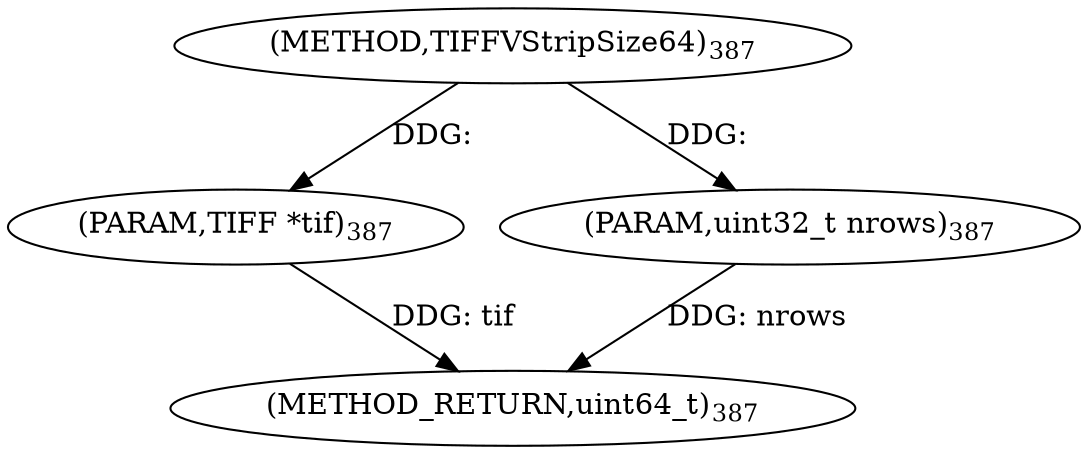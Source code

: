 digraph "TIFFVStripSize64" {  
"8601" [label = <(METHOD,TIFFVStripSize64)<SUB>387</SUB>> ]
"8604" [label = <(METHOD_RETURN,uint64_t)<SUB>387</SUB>> ]
"8602" [label = <(PARAM,TIFF *tif)<SUB>387</SUB>> ]
"8603" [label = <(PARAM,uint32_t nrows)<SUB>387</SUB>> ]
  "8602" -> "8604"  [ label = "DDG: tif"] 
  "8603" -> "8604"  [ label = "DDG: nrows"] 
  "8601" -> "8602"  [ label = "DDG: "] 
  "8601" -> "8603"  [ label = "DDG: "] 
}
